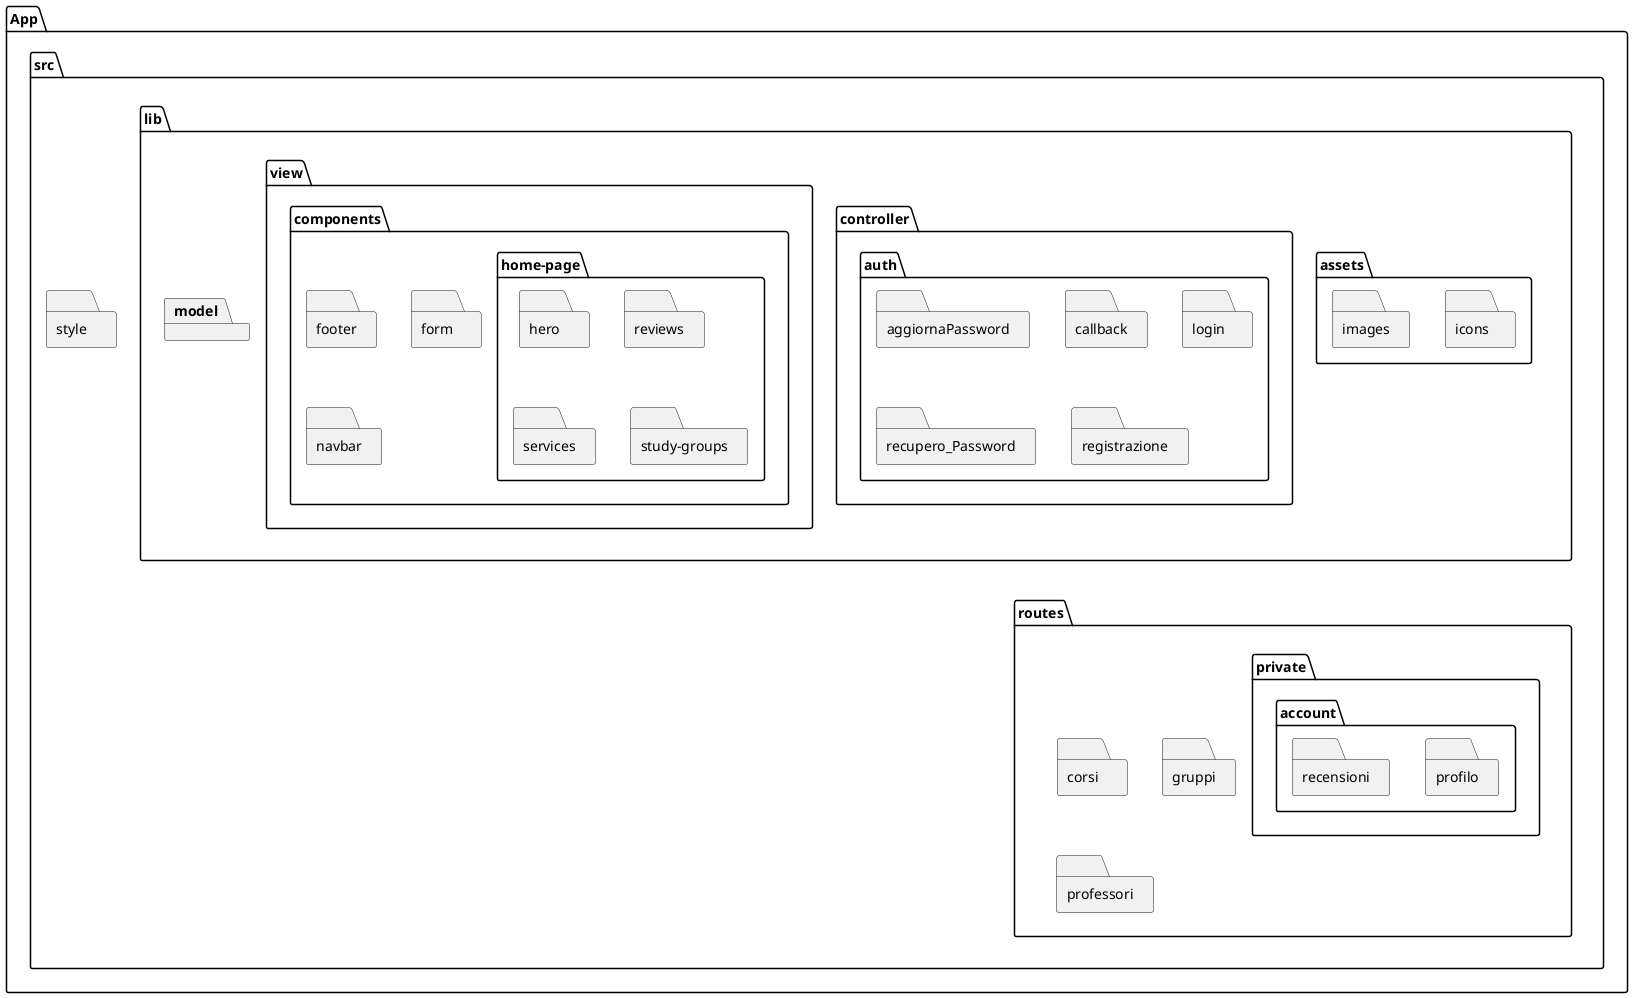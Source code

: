 @startuml PackageDiagram

package App {
   package src{
        package lib {
            package assets{
                folder icons
                folder images
            }
            
            package controller {
                folder auth
            }

            package view {
                package components{
                    folder auth
                    folder footer 
                    folder form
                    package "home-page"{
                        folder hero 
                        folder reviews
                        folder services
                        folder "study-groups"
                    }
                    folder navbar
                }
            }

            package model {
              'da infilarci qualcosa di piccolo se no diventa troppo largo 
            }
        }

        package routes {
            package "(auth)" {
                folder aggiornaPassword
                package auth{
                    folder callback
                }
                folder login
                folder recupero_Password
                folder registrazione
            }
            
            package "(private)"{
                package account{
                    folder profilo
                    folder recensioni
                }
            }

            folder corsi
            folder gruppi
            folder professori
        }
        
        folder style
    }
}

routes -[hidden]u-- lib
lib -[hidden]d- routes

@enduml